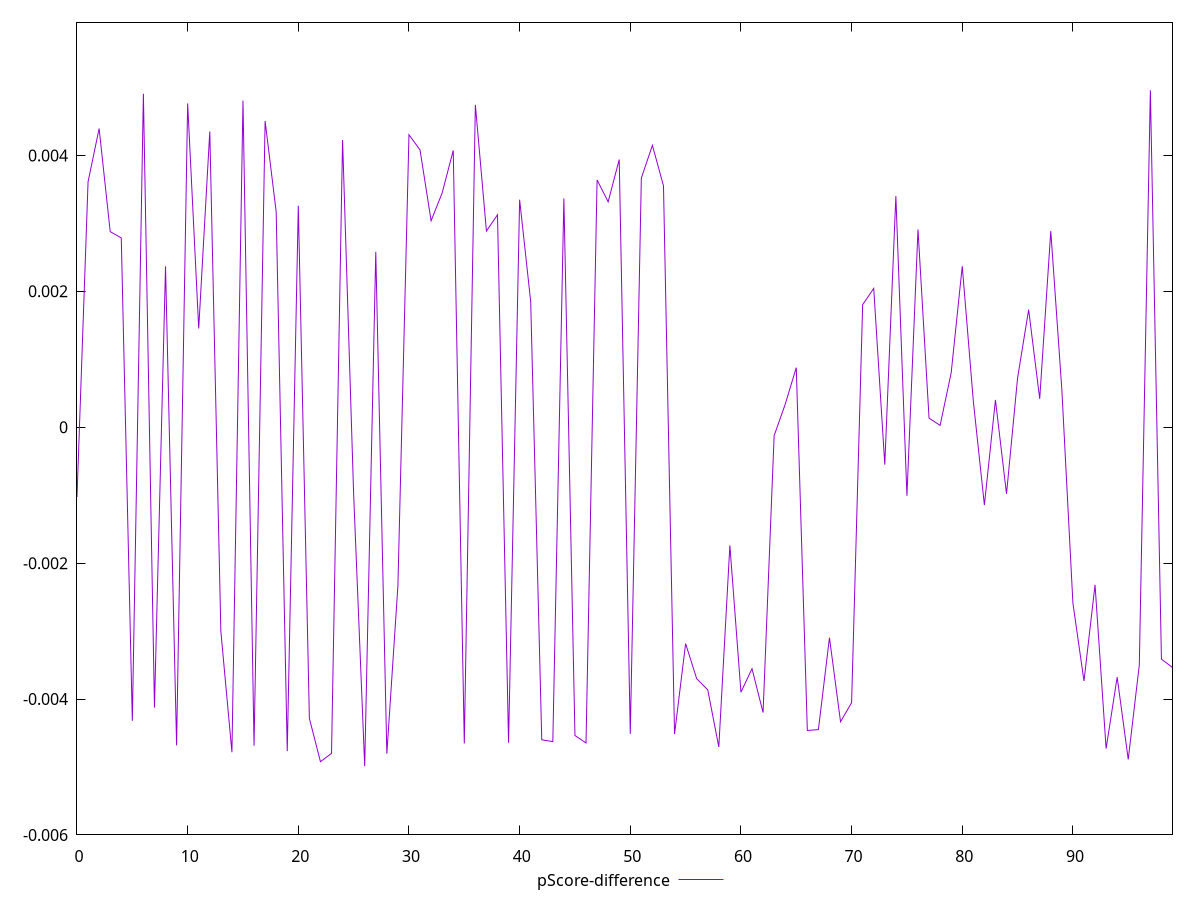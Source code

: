 reset

$pScoreDifference <<EOF
0 -0.0010268327514502892
1 0.0036131024835401038
2 0.00439625184706785
3 0.002879218218187568
4 0.002785770627591916
5 -0.00432032953284308
6 0.004907839806616993
7 -0.004125606055589336
8 0.002368303792328025
9 -0.0046819432803747105
10 0.004765521391447619
11 0.001453454903826784
12 0.0043525589342412185
13 -0.003004892036493144
14 -0.004782663122659701
15 0.004806884966295527
16 -0.004686318143778477
17 0.004506850076430119
18 0.003169891288633181
19 -0.00476644747221646
20 0.003259388981799144
21 -0.004284631478357302
22 -0.004921909694099079
23 -0.004799491461068527
24 0.004228147062446147
25 -0.000985906627397469
26 -0.004988118675198237
27 0.0025813354678732303
28 -0.00480476895726608
29 -0.002333475334859246
30 0.004304836750579327
31 0.004080224557279605
32 0.0030383071732379696
33 0.003448356386530932
34 0.004073717976777275
35 -0.004653817921073687
36 0.0047441111521509816
37 0.002887689776664787
38 0.00312628347741864
39 -0.004643268124053211
40 0.0033489328107255967
41 0.0018497606158814073
42 -0.004599822370009464
43 -0.004626209996251539
44 0.00336698337728622
45 -0.0045369429791030855
46 -0.004646377687861657
47 0.003639197672117872
48 0.00331752758568174
49 0.003939519924509277
50 -0.00451224255923479
51 0.0036671255441342587
52 0.004149312114530762
53 0.0035531934773516405
54 -0.0045153154149755945
55 -0.003184109002587497
56 -0.003700224866854361
57 -0.003864767950280533
58 -0.004704955904310047
59 -0.0017397483789230728
60 -0.0038993725562552484
61 -0.003553780387121813
62 -0.004198911835438274
63 -0.00012392965477844853
64 0.00033765465190102595
65 0.0008773881633256375
66 -0.004462303934256534
67 -0.004450163483360164
68 -0.003097363737874531
69 -0.0043333920100995516
70 -0.004054644689862358
71 0.0018039676185082343
72 0.0020428925496510375
73 -0.000550385195694586
74 0.0034021895691048465
75 -0.0010087878116834814
76 0.002910609085750776
77 0.00013383199434849335
78 0.000027398277090889822
79 0.0008011754948756
80 0.0023697513701098905
81 0.0003844426073458529
82 -0.0011453221159730964
83 0.00040181140218450984
84 -0.0009812357445525277
85 0.0007239828173423446
86 0.0017299408806707162
87 0.0004183926430317564
88 0.002886390044193249
89 0.0005555997387355072
90 -0.002587741718374753
91 -0.0037345985989821473
92 -0.00231980928160877
93 -0.004728399980926307
94 -0.0036780323256616343
95 -0.00488829034360419
96 -0.003498778631384064
97 0.004959521432419029
98 -0.003412090519149119
99 -0.0035362973772372353
EOF

set key outside below
set xrange [0:99]
set yrange [-0.005988118675198237:0.005959521432419029]
set trange [-0.005988118675198237:0.005959521432419029]
set terminal svg size 640, 500 enhanced background rgb 'white'
set output "report_00018_2021-02-10T15-25-16.877Z/largest-contentful-paint/samples/pages+cached+noadtech/pScore-difference/values.svg"

plot $pScoreDifference title "pScore-difference" with line

reset
